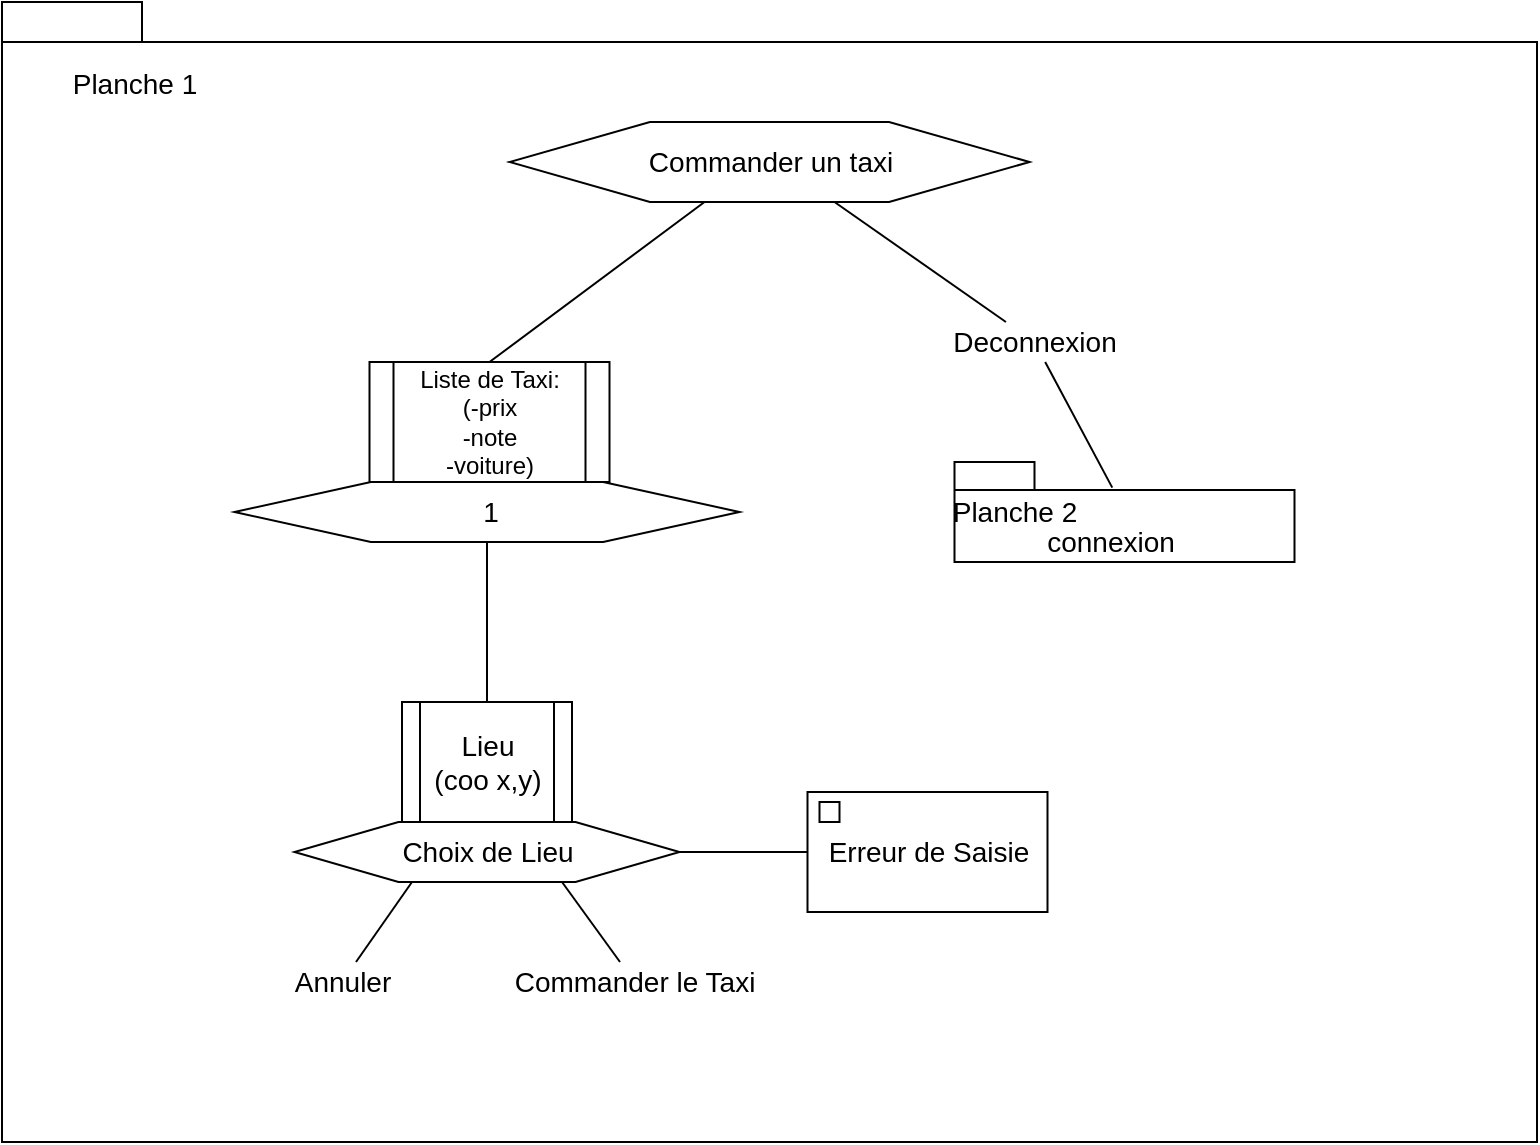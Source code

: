 <mxfile version="13.2.4" type="device"><diagram id="MLQsVHZk2QliZUSKpbF3" name="Page-1"><mxGraphModel dx="1038" dy="600" grid="1" gridSize="10" guides="1" tooltips="1" connect="1" arrows="1" fold="1" page="1" pageScale="1" pageWidth="827" pageHeight="1169" math="0" shadow="0"><root><mxCell id="0"/><mxCell id="1" parent="0"/><mxCell id="s4Wn5vejBNZEr-wzN1dc-1" value="Liste de Taxi:&lt;br&gt;(-prix&lt;br&gt;-note&lt;br&gt;-voiture)" style="shape=process;whiteSpace=wrap;html=1;backgroundOutline=1;" vertex="1" parent="1"><mxGeometry x="223.75" y="190" width="120" height="60" as="geometry"/></mxCell><mxCell id="s4Wn5vejBNZEr-wzN1dc-2" value="" style="verticalLabelPosition=bottom;verticalAlign=top;html=1;shape=hexagon;perimeter=hexagonPerimeter2;arcSize=6;size=0.27;" vertex="1" parent="1"><mxGeometry x="156.25" y="250" width="252.5" height="30" as="geometry"/></mxCell><mxCell id="s4Wn5vejBNZEr-wzN1dc-3" value="1" style="text;strokeColor=none;fillColor=none;html=1;fontSize=14;fontStyle=0;verticalAlign=middle;align=center;labelBackgroundColor=none;" vertex="1" parent="1"><mxGeometry x="186.25" y="255" width="195" height="20" as="geometry"/></mxCell><mxCell id="s4Wn5vejBNZEr-wzN1dc-9" value="" style="verticalLabelPosition=bottom;verticalAlign=top;html=1;shape=hexagon;perimeter=hexagonPerimeter2;arcSize=6;size=0.27;labelBackgroundColor=none;fontSize=14;" vertex="1" parent="1"><mxGeometry x="186.25" y="420" width="192.5" height="30" as="geometry"/></mxCell><mxCell id="s4Wn5vejBNZEr-wzN1dc-10" value="Choix de Lieu" style="text;html=1;strokeColor=none;fillColor=none;align=center;verticalAlign=middle;whiteSpace=wrap;rounded=0;labelBackgroundColor=none;fontSize=14;" vertex="1" parent="1"><mxGeometry x="207.5" y="420" width="150" height="30" as="geometry"/></mxCell><mxCell id="s4Wn5vejBNZEr-wzN1dc-11" value="Lieu&lt;br&gt;(coo x,y)" style="shape=process;whiteSpace=wrap;html=1;backgroundOutline=1;labelBackgroundColor=none;fontSize=14;" vertex="1" parent="1"><mxGeometry x="240" y="360" width="85" height="60" as="geometry"/></mxCell><mxCell id="s4Wn5vejBNZEr-wzN1dc-14" value="" style="endArrow=none;html=1;fontSize=14;entryX=0.5;entryY=1;entryDx=0;entryDy=0;exitX=0.5;exitY=0;exitDx=0;exitDy=0;" edge="1" parent="1" source="s4Wn5vejBNZEr-wzN1dc-11" target="s4Wn5vejBNZEr-wzN1dc-2"><mxGeometry width="50" height="50" relative="1" as="geometry"><mxPoint x="488.75" y="410" as="sourcePoint"/><mxPoint x="538.75" y="360" as="targetPoint"/></mxGeometry></mxCell><mxCell id="s4Wn5vejBNZEr-wzN1dc-15" value="" style="endArrow=none;html=1;fontSize=14;entryX=0.25;entryY=1;entryDx=0;entryDy=0;" edge="1" parent="1" source="s4Wn5vejBNZEr-wzN1dc-16" target="s4Wn5vejBNZEr-wzN1dc-10"><mxGeometry width="50" height="50" relative="1" as="geometry"><mxPoint x="228.75" y="490" as="sourcePoint"/><mxPoint x="538.75" y="360" as="targetPoint"/></mxGeometry></mxCell><mxCell id="s4Wn5vejBNZEr-wzN1dc-16" value="Annuler" style="text;html=1;align=center;verticalAlign=middle;resizable=0;points=[];autosize=1;fontSize=14;" vertex="1" parent="1"><mxGeometry x="180" y="490" width="60" height="20" as="geometry"/></mxCell><mxCell id="s4Wn5vejBNZEr-wzN1dc-17" value="Commander le Taxi" style="text;html=1;align=center;verticalAlign=middle;resizable=0;points=[];autosize=1;fontSize=14;" vertex="1" parent="1"><mxGeometry x="286.25" y="490" width="140" height="20" as="geometry"/></mxCell><mxCell id="s4Wn5vejBNZEr-wzN1dc-18" value="" style="endArrow=none;html=1;fontSize=14;exitX=0.75;exitY=1;exitDx=0;exitDy=0;" edge="1" parent="1" source="s4Wn5vejBNZEr-wzN1dc-10" target="s4Wn5vejBNZEr-wzN1dc-17"><mxGeometry width="50" height="50" relative="1" as="geometry"><mxPoint x="488.75" y="410" as="sourcePoint"/><mxPoint x="538.75" y="360" as="targetPoint"/></mxGeometry></mxCell><mxCell id="s4Wn5vejBNZEr-wzN1dc-21" value="" style="endArrow=none;html=1;fontSize=14;exitX=1;exitY=0.5;exitDx=0;exitDy=0;" edge="1" parent="1" source="s4Wn5vejBNZEr-wzN1dc-9" target="s4Wn5vejBNZEr-wzN1dc-22"><mxGeometry width="50" height="50" relative="1" as="geometry"><mxPoint x="488.75" y="410" as="sourcePoint"/><mxPoint x="488.75" y="435" as="targetPoint"/></mxGeometry></mxCell><mxCell id="s4Wn5vejBNZEr-wzN1dc-22" value="" style="verticalLabelPosition=bottom;verticalAlign=top;html=1;shape=mxgraph.basic.rect;fillColor2=none;strokeWidth=1;size=20;indent=5;" vertex="1" parent="1"><mxGeometry x="442.75" y="405" width="120" height="60" as="geometry"/></mxCell><mxCell id="s4Wn5vejBNZEr-wzN1dc-23" value="" style="verticalLabelPosition=bottom;verticalAlign=top;html=1;shape=mxgraph.basic.rect;fillColor2=none;strokeWidth=1;size=20;indent=5;labelBackgroundColor=none;fontSize=14;" vertex="1" parent="1"><mxGeometry x="448.75" y="410" width="10" height="10" as="geometry"/></mxCell><mxCell id="s4Wn5vejBNZEr-wzN1dc-24" value="Erreur de Saisie" style="text;html=1;align=center;verticalAlign=middle;resizable=0;points=[];autosize=1;fontSize=14;" vertex="1" parent="1"><mxGeometry x="442.75" y="425" width="120" height="20" as="geometry"/></mxCell><mxCell id="s4Wn5vejBNZEr-wzN1dc-25" value="" style="verticalLabelPosition=bottom;verticalAlign=top;html=1;shape=hexagon;perimeter=hexagonPerimeter2;arcSize=6;size=0.27;labelBackgroundColor=none;fontSize=14;" vertex="1" parent="1"><mxGeometry x="293.75" y="70" width="260" height="40" as="geometry"/></mxCell><mxCell id="s4Wn5vejBNZEr-wzN1dc-26" value="Commander un taxi" style="text;html=1;align=center;verticalAlign=middle;resizable=0;points=[];autosize=1;fontSize=14;" vertex="1" parent="1"><mxGeometry x="353.75" y="80" width="140" height="20" as="geometry"/></mxCell><mxCell id="s4Wn5vejBNZEr-wzN1dc-27" value="Planche 1" style="text;html=1;align=center;verticalAlign=middle;resizable=0;points=[];autosize=1;fontSize=14;" vertex="1" parent="1"><mxGeometry x="66.25" y="41" width="80" height="20" as="geometry"/></mxCell><mxCell id="s4Wn5vejBNZEr-wzN1dc-29" value="" style="verticalLabelPosition=bottom;verticalAlign=top;html=1;shape=mxgraph.basic.rect;fillColor2=none;strokeWidth=1;size=20;indent=5;labelBackgroundColor=none;fontSize=14;fontColor=#000000;textOpacity=0;fillColor=none;" vertex="1" parent="1"><mxGeometry x="40" y="30" width="767.5" height="550" as="geometry"/></mxCell><mxCell id="s4Wn5vejBNZEr-wzN1dc-32" value="" style="endArrow=none;html=1;fontSize=14;fontColor=#000000;entryX=0.375;entryY=1;entryDx=0;entryDy=0;exitX=0.5;exitY=0;exitDx=0;exitDy=0;" edge="1" parent="1" source="s4Wn5vejBNZEr-wzN1dc-1" target="s4Wn5vejBNZEr-wzN1dc-25"><mxGeometry width="50" height="50" relative="1" as="geometry"><mxPoint x="426.25" y="320" as="sourcePoint"/><mxPoint x="476.25" y="270" as="targetPoint"/></mxGeometry></mxCell><mxCell id="s4Wn5vejBNZEr-wzN1dc-33" value="" style="endArrow=none;html=1;fontSize=14;fontColor=#000000;entryX=0.625;entryY=1;entryDx=0;entryDy=0;" edge="1" parent="1" source="s4Wn5vejBNZEr-wzN1dc-34" target="s4Wn5vejBNZEr-wzN1dc-25"><mxGeometry width="50" height="50" relative="1" as="geometry"><mxPoint x="426.25" y="320" as="sourcePoint"/><mxPoint x="476.25" y="270" as="targetPoint"/></mxGeometry></mxCell><mxCell id="s4Wn5vejBNZEr-wzN1dc-34" value="Deconnexion" style="text;html=1;align=center;verticalAlign=middle;resizable=0;points=[];autosize=1;fontSize=14;fontColor=#000000;" vertex="1" parent="1"><mxGeometry x="506.25" y="170" width="100" height="20" as="geometry"/></mxCell><mxCell id="s4Wn5vejBNZEr-wzN1dc-35" value="" style="verticalLabelPosition=bottom;verticalAlign=top;html=1;shape=mxgraph.basic.rect;fillColor2=none;strokeWidth=1;size=20;indent=5;labelBackgroundColor=none;fillColor=none;fontSize=14;fontColor=#000000;" vertex="1" parent="1"><mxGeometry x="40" y="10" width="70" height="20" as="geometry"/></mxCell><mxCell id="s4Wn5vejBNZEr-wzN1dc-36" value="" style="shape=folder;fontStyle=1;spacingTop=10;tabWidth=40;tabHeight=14;tabPosition=left;html=1;labelBackgroundColor=none;fillColor=none;fontSize=14;fontColor=#000000;" vertex="1" parent="1"><mxGeometry x="516.25" y="240" width="170" height="50" as="geometry"/></mxCell><mxCell id="s4Wn5vejBNZEr-wzN1dc-37" value="Planche 2" style="text;html=1;align=center;verticalAlign=middle;resizable=0;points=[];autosize=1;fontSize=14;fontColor=#000000;" vertex="1" parent="1"><mxGeometry x="506.25" y="255" width="80" height="20" as="geometry"/></mxCell><mxCell id="s4Wn5vejBNZEr-wzN1dc-38" value="connexion" style="text;html=1;align=center;verticalAlign=middle;resizable=0;points=[];autosize=1;fontSize=14;fontColor=#000000;" vertex="1" parent="1"><mxGeometry x="553.75" y="270" width="80" height="20" as="geometry"/></mxCell><mxCell id="s4Wn5vejBNZEr-wzN1dc-39" value="" style="endArrow=none;html=1;fontSize=14;fontColor=#000000;exitX=0.464;exitY=0.256;exitDx=0;exitDy=0;exitPerimeter=0;" edge="1" parent="1" source="s4Wn5vejBNZEr-wzN1dc-36" target="s4Wn5vejBNZEr-wzN1dc-34"><mxGeometry width="50" height="50" relative="1" as="geometry"><mxPoint x="426.25" y="360" as="sourcePoint"/><mxPoint x="476.25" y="310" as="targetPoint"/></mxGeometry></mxCell></root></mxGraphModel></diagram></mxfile>